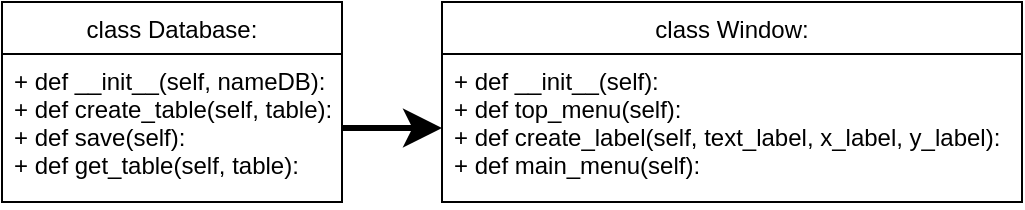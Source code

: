 <mxfile version="14.8.4" type="device"><diagram id="I3lONRzXsBPxYshWQFnE" name="Page-1"><mxGraphModel dx="304" dy="448" grid="1" gridSize="10" guides="1" tooltips="1" connect="1" arrows="1" fold="1" page="1" pageScale="1" pageWidth="850" pageHeight="1100" math="0" shadow="0"><root><mxCell id="0"/><mxCell id="1" parent="0"/><mxCell id="j115TuqDJxHg96enWWo1-1" value="class Database:" style="swimlane;fontStyle=0;childLayout=stackLayout;horizontal=1;startSize=26;horizontalStack=0;resizeParent=1;resizeParentMax=0;resizeLast=0;collapsible=1;marginBottom=0;" vertex="1" parent="1"><mxGeometry x="70" y="500" width="170" height="100" as="geometry"/></mxCell><mxCell id="j115TuqDJxHg96enWWo1-2" value="+ def __init__(self, nameDB):&#10;+ def create_table(self, table):&#10;+ def save(self):&#10;+ def get_table(self, table):" style="text;strokeColor=none;fillColor=none;align=left;verticalAlign=top;spacingLeft=4;spacingRight=4;overflow=hidden;rotatable=0;points=[[0,0.5],[1,0.5]];portConstraint=eastwest;" vertex="1" parent="j115TuqDJxHg96enWWo1-1"><mxGeometry y="26" width="170" height="74" as="geometry"/></mxCell><mxCell id="j115TuqDJxHg96enWWo1-6" value="class Window:" style="swimlane;fontStyle=0;childLayout=stackLayout;horizontal=1;startSize=26;horizontalStack=0;resizeParent=1;resizeParentMax=0;resizeLast=0;collapsible=1;marginBottom=0;" vertex="1" parent="1"><mxGeometry x="290" y="500" width="290" height="100" as="geometry"/></mxCell><mxCell id="j115TuqDJxHg96enWWo1-7" value="+ def __init__(self):&#10;+ def top_menu(self):&#10;+ def create_label(self, text_label, x_label, y_label):&#10;+ def main_menu(self):" style="text;strokeColor=none;fillColor=none;align=left;verticalAlign=top;spacingLeft=4;spacingRight=4;overflow=hidden;rotatable=0;points=[[0,0.5],[1,0.5]];portConstraint=eastwest;" vertex="1" parent="j115TuqDJxHg96enWWo1-6"><mxGeometry y="26" width="290" height="74" as="geometry"/></mxCell><mxCell id="j115TuqDJxHg96enWWo1-13" value="" style="endArrow=classic;html=1;exitX=1;exitY=0.5;exitDx=0;exitDy=0;entryX=0;entryY=0.5;entryDx=0;entryDy=0;jumpSize=10;endSize=10;strokeWidth=3;" edge="1" parent="1" source="j115TuqDJxHg96enWWo1-2" target="j115TuqDJxHg96enWWo1-7"><mxGeometry width="50" height="50" relative="1" as="geometry"><mxPoint x="300" y="670" as="sourcePoint"/><mxPoint x="298" y="457" as="targetPoint"/></mxGeometry></mxCell></root></mxGraphModel></diagram></mxfile>